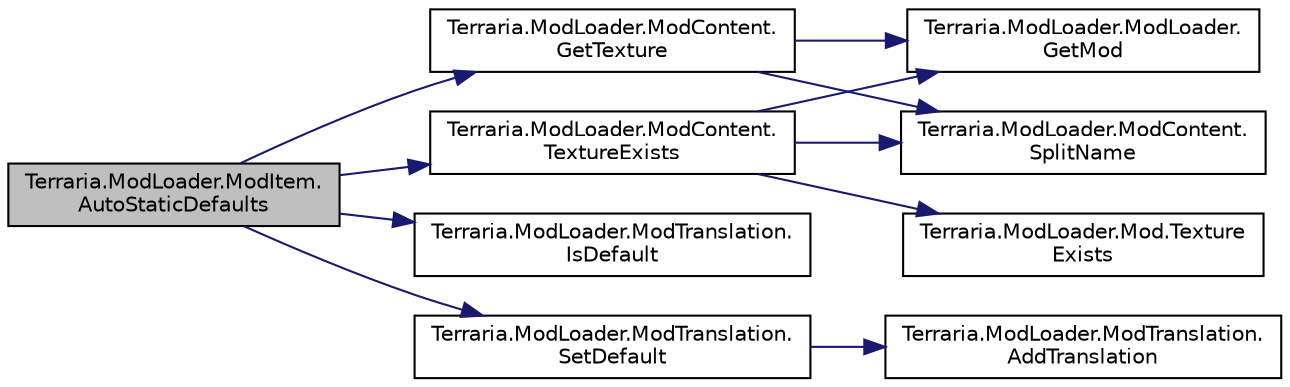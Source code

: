 digraph "Terraria.ModLoader.ModItem.AutoStaticDefaults"
{
 // LATEX_PDF_SIZE
  edge [fontname="Helvetica",fontsize="10",labelfontname="Helvetica",labelfontsize="10"];
  node [fontname="Helvetica",fontsize="10",shape=record];
  rankdir="LR";
  Node1 [label="Terraria.ModLoader.ModItem.\lAutoStaticDefaults",height=0.2,width=0.4,color="black", fillcolor="grey75", style="filled", fontcolor="black",tooltip="Automatically sets certain static defaults. Override this if you do not want the properties to be set..."];
  Node1 -> Node2 [color="midnightblue",fontsize="10",style="solid",fontname="Helvetica"];
  Node2 [label="Terraria.ModLoader.ModContent.\lGetTexture",height=0.2,width=0.4,color="black", fillcolor="white", style="filled",URL="$class_terraria_1_1_mod_loader_1_1_mod_content.html#a9345ee7cb92de23652666ed25d1d0059",tooltip="Gets the texture with the specified name. The name is in the format of \"ModFolder/OtherFolders/FileNa..."];
  Node2 -> Node3 [color="midnightblue",fontsize="10",style="solid",fontname="Helvetica"];
  Node3 [label="Terraria.ModLoader.ModLoader.\lGetMod",height=0.2,width=0.4,color="black", fillcolor="white", style="filled",URL="$class_terraria_1_1_mod_loader_1_1_mod_loader.html#aed988cac63e90351b6ed0bd72495f3af",tooltip="Gets the instance of the Mod with the specified name."];
  Node2 -> Node4 [color="midnightblue",fontsize="10",style="solid",fontname="Helvetica"];
  Node4 [label="Terraria.ModLoader.ModContent.\lSplitName",height=0.2,width=0.4,color="black", fillcolor="white", style="filled",URL="$class_terraria_1_1_mod_loader_1_1_mod_content.html#a84557c47d63f1cce2545d8903ff3fcfe",tooltip=" "];
  Node1 -> Node5 [color="midnightblue",fontsize="10",style="solid",fontname="Helvetica"];
  Node5 [label="Terraria.ModLoader.ModTranslation.\lIsDefault",height=0.2,width=0.4,color="black", fillcolor="white", style="filled",URL="$class_terraria_1_1_mod_loader_1_1_mod_translation.html#ac1fd751f1ed8a9139b64f9d07f2a43d4",tooltip=" "];
  Node1 -> Node6 [color="midnightblue",fontsize="10",style="solid",fontname="Helvetica"];
  Node6 [label="Terraria.ModLoader.ModTranslation.\lSetDefault",height=0.2,width=0.4,color="black", fillcolor="white", style="filled",URL="$class_terraria_1_1_mod_loader_1_1_mod_translation.html#a170d1dcc6361482e8b9874c44a31954b",tooltip=" "];
  Node6 -> Node7 [color="midnightblue",fontsize="10",style="solid",fontname="Helvetica"];
  Node7 [label="Terraria.ModLoader.ModTranslation.\lAddTranslation",height=0.2,width=0.4,color="black", fillcolor="white", style="filled",URL="$class_terraria_1_1_mod_loader_1_1_mod_translation.html#a4fb09fe6ba0530e2d2ffd7513c98ca11",tooltip=" "];
  Node1 -> Node8 [color="midnightblue",fontsize="10",style="solid",fontname="Helvetica"];
  Node8 [label="Terraria.ModLoader.ModContent.\lTextureExists",height=0.2,width=0.4,color="black", fillcolor="white", style="filled",URL="$class_terraria_1_1_mod_loader_1_1_mod_content.html#a556b4c3c23ea56d8047846905927a9fb",tooltip="Returns whether or not a texture with the specified name exists."];
  Node8 -> Node3 [color="midnightblue",fontsize="10",style="solid",fontname="Helvetica"];
  Node8 -> Node4 [color="midnightblue",fontsize="10",style="solid",fontname="Helvetica"];
  Node8 -> Node9 [color="midnightblue",fontsize="10",style="solid",fontname="Helvetica"];
  Node9 [label="Terraria.ModLoader.Mod.Texture\lExists",height=0.2,width=0.4,color="black", fillcolor="white", style="filled",URL="$class_terraria_1_1_mod_loader_1_1_mod.html#a7dc7c15a681b04deeab2765ba889adf6",tooltip="Shorthand for calling ModLoader.TextureExists(this.FileName(name))."];
}
